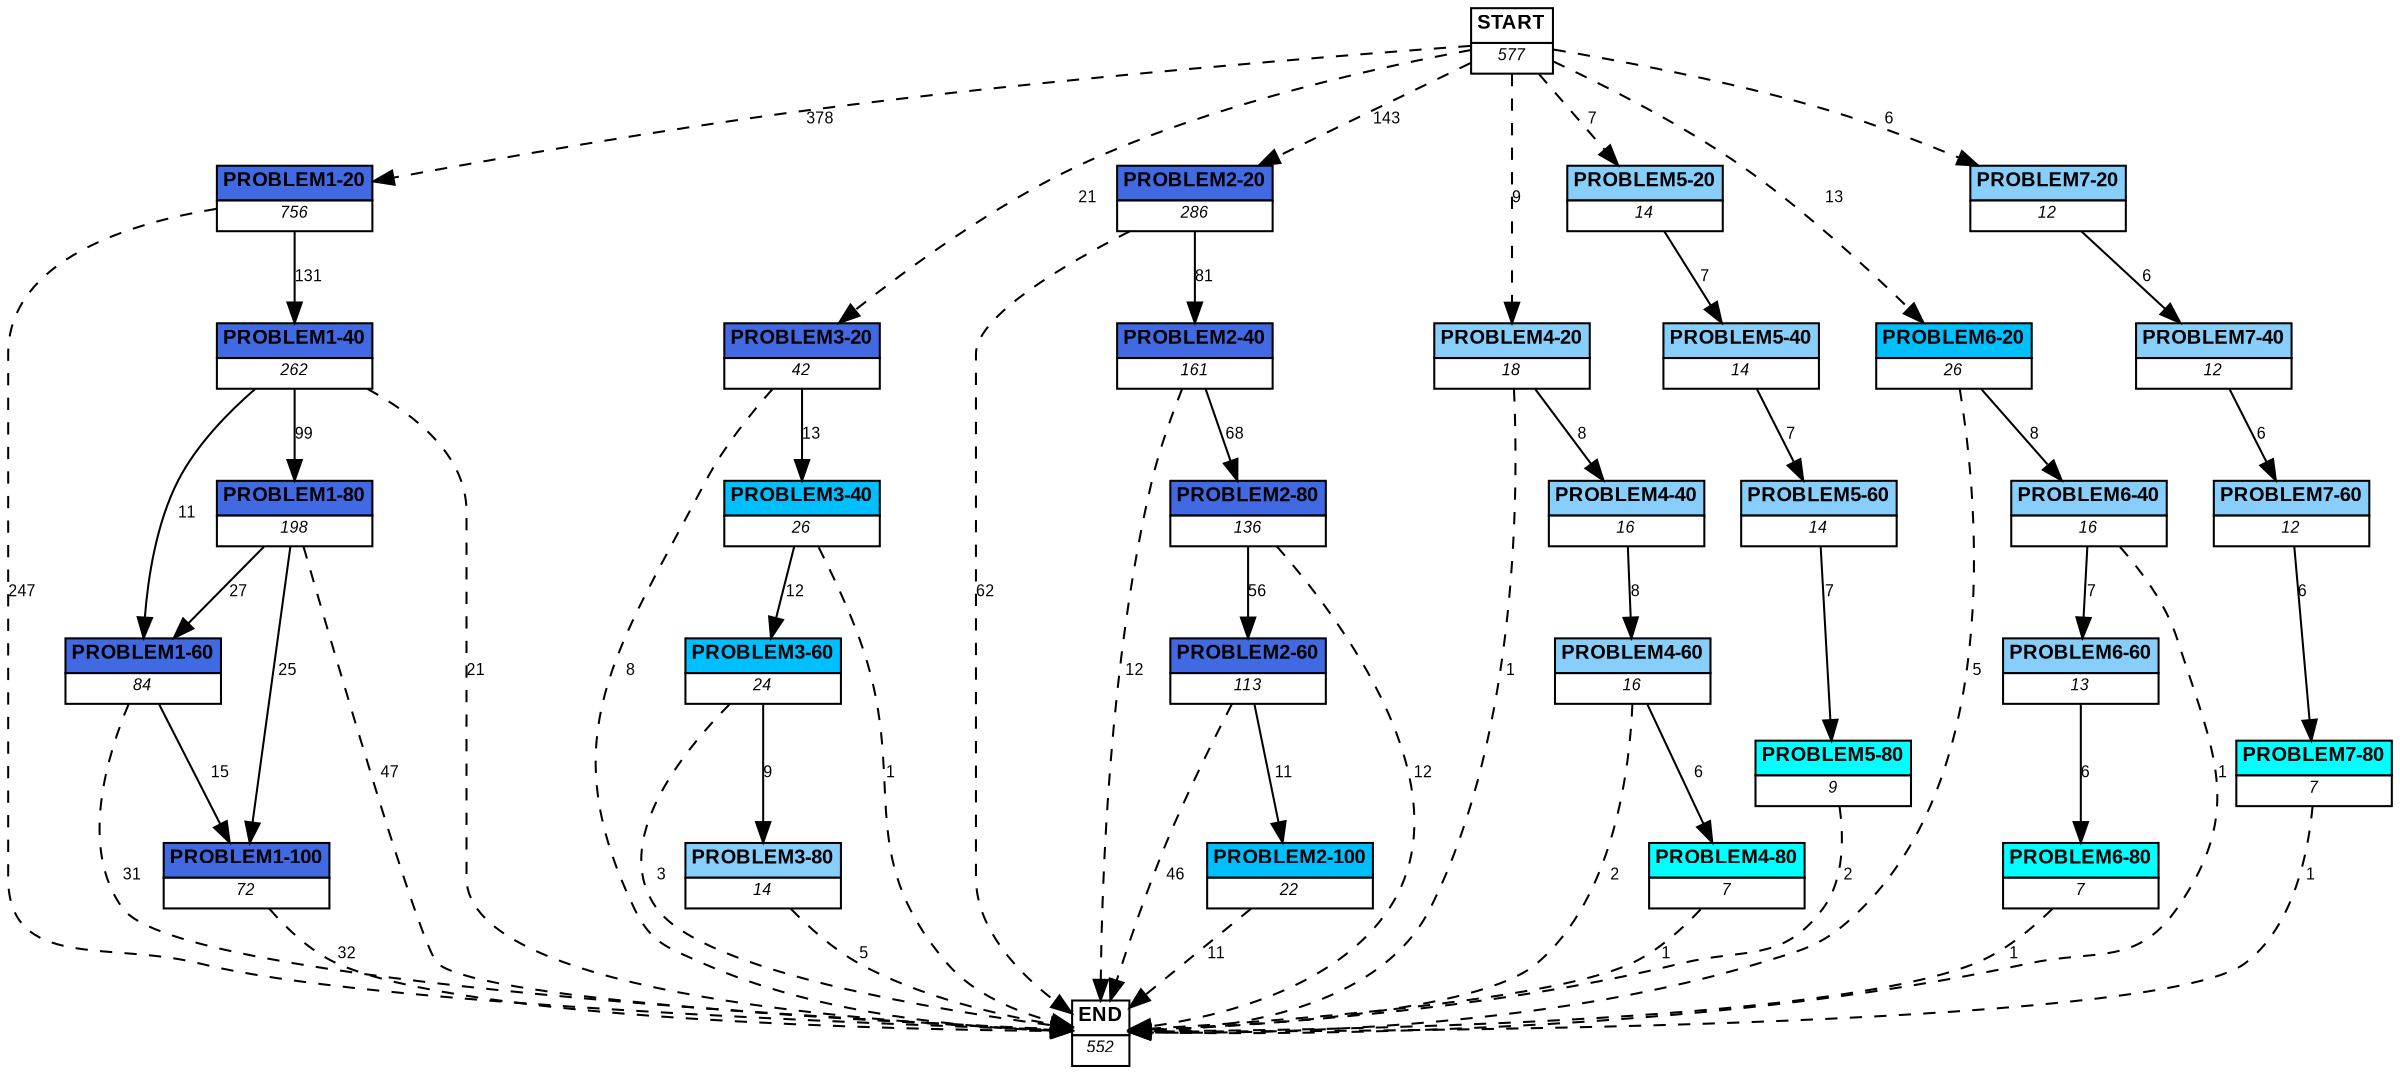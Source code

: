 digraph graphname {
	dpi = 150
	size="16,11!";
	margin = 0;
"PROBLEM1-20" [shape=plain, label=<<table border="0" cellborder="1" cellspacing="0"><tr><td bgcolor="royalblue"><FONT face="Arial" POINT-SIZE="10"><b>PROBLEM1-20</b></FONT></td></tr><tr><td bgcolor="white"><FONT face="Arial" POINT-SIZE="8"><i>756</i></FONT></td></tr></table>>]
"PROBLEM1-40" [shape=plain, label=<<table border="0" cellborder="1" cellspacing="0"><tr><td bgcolor="royalblue"><FONT face="Arial" POINT-SIZE="10"><b>PROBLEM1-40</b></FONT></td></tr><tr><td bgcolor="white"><FONT face="Arial" POINT-SIZE="8"><i>262</i></FONT></td></tr></table>>]
"PROBLEM1-60" [shape=plain, label=<<table border="0" cellborder="1" cellspacing="0"><tr><td bgcolor="royalblue"><FONT face="Arial" POINT-SIZE="10"><b>PROBLEM1-60</b></FONT></td></tr><tr><td bgcolor="white"><FONT face="Arial" POINT-SIZE="8"><i>84</i></FONT></td></tr></table>>]
"PROBLEM1-80" [shape=plain, label=<<table border="0" cellborder="1" cellspacing="0"><tr><td bgcolor="royalblue"><FONT face="Arial" POINT-SIZE="10"><b>PROBLEM1-80</b></FONT></td></tr><tr><td bgcolor="white"><FONT face="Arial" POINT-SIZE="8"><i>198</i></FONT></td></tr></table>>]
"PROBLEM1-100" [shape=plain, label=<<table border="0" cellborder="1" cellspacing="0"><tr><td bgcolor="royalblue"><FONT face="Arial" POINT-SIZE="10"><b>PROBLEM1-100</b></FONT></td></tr><tr><td bgcolor="white"><FONT face="Arial" POINT-SIZE="8"><i>72</i></FONT></td></tr></table>>]
"PROBLEM3-20" [shape=plain, label=<<table border="0" cellborder="1" cellspacing="0"><tr><td bgcolor="royalblue"><FONT face="Arial" POINT-SIZE="10"><b>PROBLEM3-20</b></FONT></td></tr><tr><td bgcolor="white"><FONT face="Arial" POINT-SIZE="8"><i>42</i></FONT></td></tr></table>>]
"PROBLEM3-40" [shape=plain, label=<<table border="0" cellborder="1" cellspacing="0"><tr><td bgcolor="deepskyblue"><FONT face="Arial" POINT-SIZE="10"><b>PROBLEM3-40</b></FONT></td></tr><tr><td bgcolor="white"><FONT face="Arial" POINT-SIZE="8"><i>26</i></FONT></td></tr></table>>]
"PROBLEM2-20" [shape=plain, label=<<table border="0" cellborder="1" cellspacing="0"><tr><td bgcolor="royalblue"><FONT face="Arial" POINT-SIZE="10"><b>PROBLEM2-20</b></FONT></td></tr><tr><td bgcolor="white"><FONT face="Arial" POINT-SIZE="8"><i>286</i></FONT></td></tr></table>>]
"PROBLEM2-40" [shape=plain, label=<<table border="0" cellborder="1" cellspacing="0"><tr><td bgcolor="royalblue"><FONT face="Arial" POINT-SIZE="10"><b>PROBLEM2-40</b></FONT></td></tr><tr><td bgcolor="white"><FONT face="Arial" POINT-SIZE="8"><i>161</i></FONT></td></tr></table>>]
"PROBLEM2-80" [shape=plain, label=<<table border="0" cellborder="1" cellspacing="0"><tr><td bgcolor="royalblue"><FONT face="Arial" POINT-SIZE="10"><b>PROBLEM2-80</b></FONT></td></tr><tr><td bgcolor="white"><FONT face="Arial" POINT-SIZE="8"><i>136</i></FONT></td></tr></table>>]
"PROBLEM2-60" [shape=plain, label=<<table border="0" cellborder="1" cellspacing="0"><tr><td bgcolor="royalblue"><FONT face="Arial" POINT-SIZE="10"><b>PROBLEM2-60</b></FONT></td></tr><tr><td bgcolor="white"><FONT face="Arial" POINT-SIZE="8"><i>113</i></FONT></td></tr></table>>]
"PROBLEM3-60" [shape=plain, label=<<table border="0" cellborder="1" cellspacing="0"><tr><td bgcolor="deepskyblue"><FONT face="Arial" POINT-SIZE="10"><b>PROBLEM3-60</b></FONT></td></tr><tr><td bgcolor="white"><FONT face="Arial" POINT-SIZE="8"><i>24</i></FONT></td></tr></table>>]
"PROBLEM3-80" [shape=plain, label=<<table border="0" cellborder="1" cellspacing="0"><tr><td bgcolor="lightskyblue"><FONT face="Arial" POINT-SIZE="10"><b>PROBLEM3-80</b></FONT></td></tr><tr><td bgcolor="white"><FONT face="Arial" POINT-SIZE="8"><i>14</i></FONT></td></tr></table>>]
"PROBLEM4-20" [shape=plain, label=<<table border="0" cellborder="1" cellspacing="0"><tr><td bgcolor="lightskyblue"><FONT face="Arial" POINT-SIZE="10"><b>PROBLEM4-20</b></FONT></td></tr><tr><td bgcolor="white"><FONT face="Arial" POINT-SIZE="8"><i>18</i></FONT></td></tr></table>>]
"PROBLEM4-40" [shape=plain, label=<<table border="0" cellborder="1" cellspacing="0"><tr><td bgcolor="lightskyblue"><FONT face="Arial" POINT-SIZE="10"><b>PROBLEM4-40</b></FONT></td></tr><tr><td bgcolor="white"><FONT face="Arial" POINT-SIZE="8"><i>16</i></FONT></td></tr></table>>]
"PROBLEM4-60" [shape=plain, label=<<table border="0" cellborder="1" cellspacing="0"><tr><td bgcolor="lightskyblue"><FONT face="Arial" POINT-SIZE="10"><b>PROBLEM4-60</b></FONT></td></tr><tr><td bgcolor="white"><FONT face="Arial" POINT-SIZE="8"><i>16</i></FONT></td></tr></table>>]
"PROBLEM4-80" [shape=plain, label=<<table border="0" cellborder="1" cellspacing="0"><tr><td bgcolor="aqua"><FONT face="Arial" POINT-SIZE="10"><b>PROBLEM4-80</b></FONT></td></tr><tr><td bgcolor="white"><FONT face="Arial" POINT-SIZE="8"><i>7</i></FONT></td></tr></table>>]
"PROBLEM5-20" [shape=plain, label=<<table border="0" cellborder="1" cellspacing="0"><tr><td bgcolor="lightskyblue"><FONT face="Arial" POINT-SIZE="10"><b>PROBLEM5-20</b></FONT></td></tr><tr><td bgcolor="white"><FONT face="Arial" POINT-SIZE="8"><i>14</i></FONT></td></tr></table>>]
"PROBLEM5-40" [shape=plain, label=<<table border="0" cellborder="1" cellspacing="0"><tr><td bgcolor="lightskyblue"><FONT face="Arial" POINT-SIZE="10"><b>PROBLEM5-40</b></FONT></td></tr><tr><td bgcolor="white"><FONT face="Arial" POINT-SIZE="8"><i>14</i></FONT></td></tr></table>>]
"PROBLEM5-60" [shape=plain, label=<<table border="0" cellborder="1" cellspacing="0"><tr><td bgcolor="lightskyblue"><FONT face="Arial" POINT-SIZE="10"><b>PROBLEM5-60</b></FONT></td></tr><tr><td bgcolor="white"><FONT face="Arial" POINT-SIZE="8"><i>14</i></FONT></td></tr></table>>]
"PROBLEM5-80" [shape=plain, label=<<table border="0" cellborder="1" cellspacing="0"><tr><td bgcolor="aqua"><FONT face="Arial" POINT-SIZE="10"><b>PROBLEM5-80</b></FONT></td></tr><tr><td bgcolor="white"><FONT face="Arial" POINT-SIZE="8"><i>9</i></FONT></td></tr></table>>]
"PROBLEM6-20" [shape=plain, label=<<table border="0" cellborder="1" cellspacing="0"><tr><td bgcolor="deepskyblue"><FONT face="Arial" POINT-SIZE="10"><b>PROBLEM6-20</b></FONT></td></tr><tr><td bgcolor="white"><FONT face="Arial" POINT-SIZE="8"><i>26</i></FONT></td></tr></table>>]
"PROBLEM6-40" [shape=plain, label=<<table border="0" cellborder="1" cellspacing="0"><tr><td bgcolor="lightskyblue"><FONT face="Arial" POINT-SIZE="10"><b>PROBLEM6-40</b></FONT></td></tr><tr><td bgcolor="white"><FONT face="Arial" POINT-SIZE="8"><i>16</i></FONT></td></tr></table>>]
"PROBLEM6-60" [shape=plain, label=<<table border="0" cellborder="1" cellspacing="0"><tr><td bgcolor="lightskyblue"><FONT face="Arial" POINT-SIZE="10"><b>PROBLEM6-60</b></FONT></td></tr><tr><td bgcolor="white"><FONT face="Arial" POINT-SIZE="8"><i>13</i></FONT></td></tr></table>>]
"PROBLEM6-80" [shape=plain, label=<<table border="0" cellborder="1" cellspacing="0"><tr><td bgcolor="aqua"><FONT face="Arial" POINT-SIZE="10"><b>PROBLEM6-80</b></FONT></td></tr><tr><td bgcolor="white"><FONT face="Arial" POINT-SIZE="8"><i>7</i></FONT></td></tr></table>>]
"PROBLEM7-20" [shape=plain, label=<<table border="0" cellborder="1" cellspacing="0"><tr><td bgcolor="lightskyblue"><FONT face="Arial" POINT-SIZE="10"><b>PROBLEM7-20</b></FONT></td></tr><tr><td bgcolor="white"><FONT face="Arial" POINT-SIZE="8"><i>12</i></FONT></td></tr></table>>]
"PROBLEM7-40" [shape=plain, label=<<table border="0" cellborder="1" cellspacing="0"><tr><td bgcolor="lightskyblue"><FONT face="Arial" POINT-SIZE="10"><b>PROBLEM7-40</b></FONT></td></tr><tr><td bgcolor="white"><FONT face="Arial" POINT-SIZE="8"><i>12</i></FONT></td></tr></table>>]
"PROBLEM7-60" [shape=plain, label=<<table border="0" cellborder="1" cellspacing="0"><tr><td bgcolor="lightskyblue"><FONT face="Arial" POINT-SIZE="10"><b>PROBLEM7-60</b></FONT></td></tr><tr><td bgcolor="white"><FONT face="Arial" POINT-SIZE="8"><i>12</i></FONT></td></tr></table>>]
"PROBLEM7-80" [shape=plain, label=<<table border="0" cellborder="1" cellspacing="0"><tr><td bgcolor="aqua"><FONT face="Arial" POINT-SIZE="10"><b>PROBLEM7-80</b></FONT></td></tr><tr><td bgcolor="white"><FONT face="Arial" POINT-SIZE="8"><i>7</i></FONT></td></tr></table>>]
"PROBLEM2-100" [shape=plain, label=<<table border="0" cellborder="1" cellspacing="0"><tr><td bgcolor="deepskyblue"><FONT face="Arial" POINT-SIZE="10"><b>PROBLEM2-100</b></FONT></td></tr><tr><td bgcolor="white"><FONT face="Arial" POINT-SIZE="8"><i>22</i></FONT></td></tr></table>>]
"START" [shape=plain, label=<<table border="0" cellborder="1" cellspacing="0"><tr><td bgcolor="white"><FONT face="Arial" POINT-SIZE="10"><b>START</b></FONT></td></tr><tr><td bgcolor="white"><FONT face="Arial" POINT-SIZE="8"><i>577</i></FONT></td></tr></table>>]
"END" [shape=plain, label=<<table border="0" cellborder="1" cellspacing="0"><tr><td bgcolor="white"><FONT face="Arial" POINT-SIZE="10"><b>END</b></FONT></td></tr><tr><td bgcolor="white"><FONT face="Arial" POINT-SIZE="8"><i>552</i></FONT></td></tr></table>>]
"PROBLEM1-20" -> "PROBLEM1-40" [ label ="131" labelfloat=false fontname="Arial" fontsize=8]
"PROBLEM1-20" -> "END" [ style = dashed label ="247" labelfloat=false fontname="Arial" fontsize=8]
"PROBLEM1-40" -> "PROBLEM1-60" [ label ="11" labelfloat=false fontname="Arial" fontsize=8]
"PROBLEM1-40" -> "PROBLEM1-80" [ label ="99" labelfloat=false fontname="Arial" fontsize=8]
"PROBLEM1-40" -> "END" [ style = dashed label ="21" labelfloat=false fontname="Arial" fontsize=8]
"PROBLEM1-60" -> "PROBLEM1-100" [ label ="15" labelfloat=false fontname="Arial" fontsize=8]
"PROBLEM1-60" -> "END" [ style = dashed label ="31" labelfloat=false fontname="Arial" fontsize=8]
"PROBLEM1-80" -> "PROBLEM1-60" [ label ="27" labelfloat=false fontname="Arial" fontsize=8]
"PROBLEM1-80" -> "PROBLEM1-100" [ label ="25" labelfloat=false fontname="Arial" fontsize=8]
"PROBLEM1-80" -> "END" [ style = dashed label ="47" labelfloat=false fontname="Arial" fontsize=8]
"PROBLEM1-100" -> "END" [ style = dashed label ="32" labelfloat=false fontname="Arial" fontsize=8]
"PROBLEM3-20" -> "PROBLEM3-40" [ label ="13" labelfloat=false fontname="Arial" fontsize=8]
"PROBLEM3-20" -> "END" [ style = dashed label ="8" labelfloat=false fontname="Arial" fontsize=8]
"PROBLEM3-40" -> "PROBLEM3-60" [ label ="12" labelfloat=false fontname="Arial" fontsize=8]
"PROBLEM3-40" -> "END" [ style = dashed label ="1" labelfloat=false fontname="Arial" fontsize=8]
"PROBLEM2-20" -> "PROBLEM2-40" [ label ="81" labelfloat=false fontname="Arial" fontsize=8]
"PROBLEM2-20" -> "END" [ style = dashed label ="62" labelfloat=false fontname="Arial" fontsize=8]
"PROBLEM2-40" -> "PROBLEM2-80" [ label ="68" labelfloat=false fontname="Arial" fontsize=8]
"PROBLEM2-40" -> "END" [ style = dashed label ="12" labelfloat=false fontname="Arial" fontsize=8]
"PROBLEM2-80" -> "PROBLEM2-60" [ label ="56" labelfloat=false fontname="Arial" fontsize=8]
"PROBLEM2-80" -> "END" [ style = dashed label ="12" labelfloat=false fontname="Arial" fontsize=8]
"PROBLEM2-60" -> "PROBLEM2-100" [ label ="11" labelfloat=false fontname="Arial" fontsize=8]
"PROBLEM2-60" -> "END" [ style = dashed label ="46" labelfloat=false fontname="Arial" fontsize=8]
"PROBLEM3-60" -> "PROBLEM3-80" [ label ="9" labelfloat=false fontname="Arial" fontsize=8]
"PROBLEM3-60" -> "END" [ style = dashed label ="3" labelfloat=false fontname="Arial" fontsize=8]
"PROBLEM3-80" -> "END" [ style = dashed label ="5" labelfloat=false fontname="Arial" fontsize=8]
"PROBLEM4-20" -> "PROBLEM4-40" [ label ="8" labelfloat=false fontname="Arial" fontsize=8]
"PROBLEM4-20" -> "END" [ style = dashed label ="1" labelfloat=false fontname="Arial" fontsize=8]
"PROBLEM4-40" -> "PROBLEM4-60" [ label ="8" labelfloat=false fontname="Arial" fontsize=8]
"PROBLEM4-60" -> "PROBLEM4-80" [ label ="6" labelfloat=false fontname="Arial" fontsize=8]
"PROBLEM4-60" -> "END" [ style = dashed label ="2" labelfloat=false fontname="Arial" fontsize=8]
"PROBLEM4-80" -> "END" [ style = dashed label ="1" labelfloat=false fontname="Arial" fontsize=8]
"PROBLEM5-20" -> "PROBLEM5-40" [ label ="7" labelfloat=false fontname="Arial" fontsize=8]
"PROBLEM5-40" -> "PROBLEM5-60" [ label ="7" labelfloat=false fontname="Arial" fontsize=8]
"PROBLEM5-60" -> "PROBLEM5-80" [ label ="7" labelfloat=false fontname="Arial" fontsize=8]
"PROBLEM5-80" -> "END" [ style = dashed label ="2" labelfloat=false fontname="Arial" fontsize=8]
"PROBLEM6-20" -> "PROBLEM6-40" [ label ="8" labelfloat=false fontname="Arial" fontsize=8]
"PROBLEM6-20" -> "END" [ style = dashed label ="5" labelfloat=false fontname="Arial" fontsize=8]
"PROBLEM6-40" -> "PROBLEM6-60" [ label ="7" labelfloat=false fontname="Arial" fontsize=8]
"PROBLEM6-40" -> "END" [ style = dashed label ="1" labelfloat=false fontname="Arial" fontsize=8]
"PROBLEM6-60" -> "PROBLEM6-80" [ label ="6" labelfloat=false fontname="Arial" fontsize=8]
"PROBLEM6-80" -> "END" [ style = dashed label ="1" labelfloat=false fontname="Arial" fontsize=8]
"PROBLEM7-20" -> "PROBLEM7-40" [ label ="6" labelfloat=false fontname="Arial" fontsize=8]
"PROBLEM7-40" -> "PROBLEM7-60" [ label ="6" labelfloat=false fontname="Arial" fontsize=8]
"PROBLEM7-60" -> "PROBLEM7-80" [ label ="6" labelfloat=false fontname="Arial" fontsize=8]
"PROBLEM7-80" -> "END" [ style = dashed label ="1" labelfloat=false fontname="Arial" fontsize=8]
"PROBLEM2-100" -> "END" [ style = dashed label ="11" labelfloat=false fontname="Arial" fontsize=8]
"START" -> "PROBLEM1-20" [ style = dashed label ="378" labelfloat=false fontname="Arial" fontsize=8]
"START" -> "PROBLEM3-20" [ style = dashed label ="21" labelfloat=false fontname="Arial" fontsize=8]
"START" -> "PROBLEM2-20" [ style = dashed label ="143" labelfloat=false fontname="Arial" fontsize=8]
"START" -> "PROBLEM4-20" [ style = dashed label ="9" labelfloat=false fontname="Arial" fontsize=8]
"START" -> "PROBLEM5-20" [ style = dashed label ="7" labelfloat=false fontname="Arial" fontsize=8]
"START" -> "PROBLEM6-20" [ style = dashed label ="13" labelfloat=false fontname="Arial" fontsize=8]
"START" -> "PROBLEM7-20" [ style = dashed label ="6" labelfloat=false fontname="Arial" fontsize=8]
}